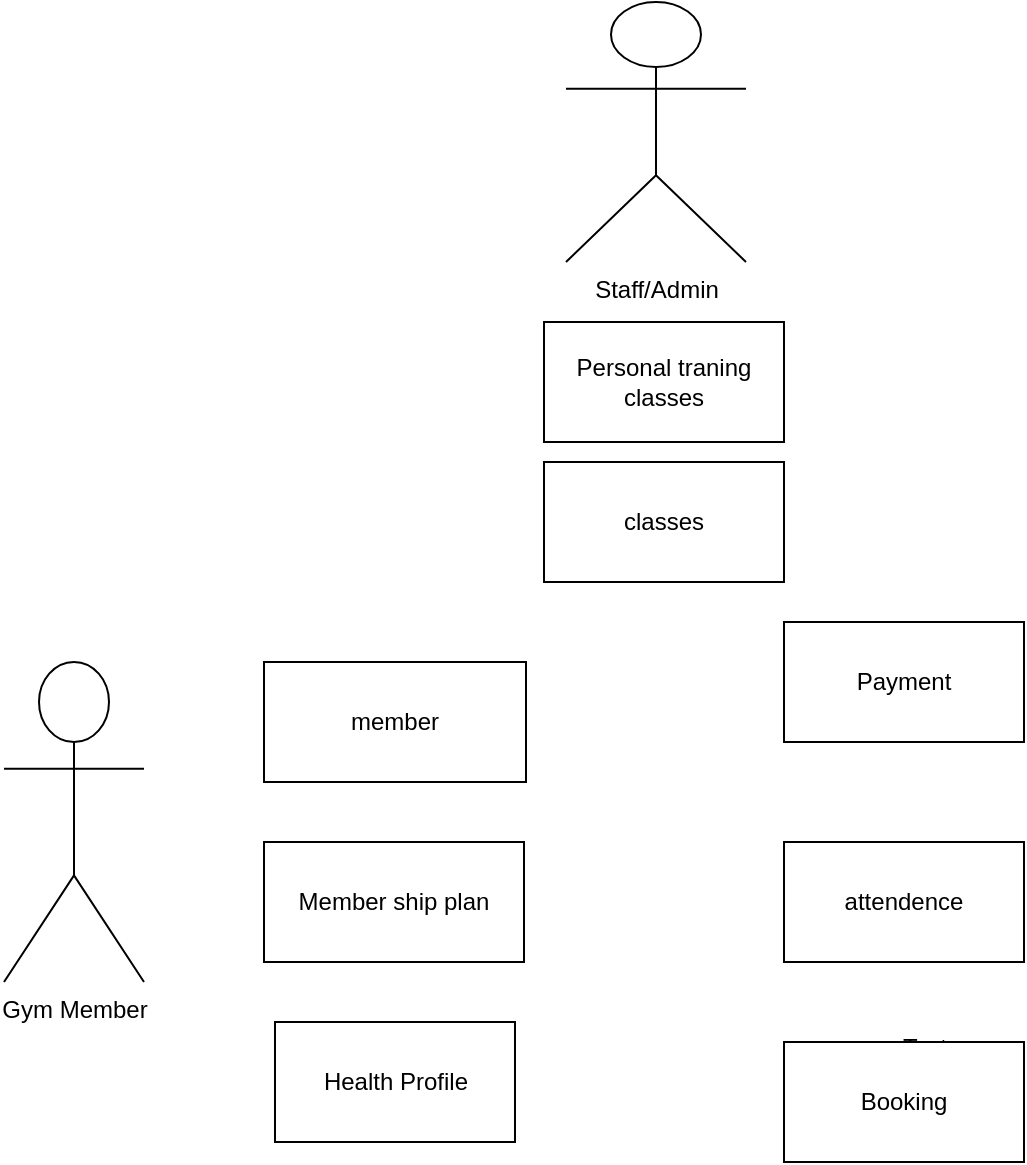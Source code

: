 <mxfile version="28.0.6">
  <diagram name="Page-1" id="AYaVsSUm5DG2bf35POAL">
    <mxGraphModel dx="524" dy="2171" grid="1" gridSize="10" guides="1" tooltips="1" connect="1" arrows="1" fold="1" page="1" pageScale="1" pageWidth="827" pageHeight="1169" math="0" shadow="0">
      <root>
        <mxCell id="0" />
        <mxCell id="1" parent="0" />
        <mxCell id="KlV_JWBOYiXgwJ-X8Dfn-1" value="member" style="rounded=0;whiteSpace=wrap;html=1;" vertex="1" parent="1">
          <mxGeometry x="1060" y="250" width="131" height="60" as="geometry" />
        </mxCell>
        <mxCell id="KlV_JWBOYiXgwJ-X8Dfn-2" value="Member ship plan" style="rounded=0;whiteSpace=wrap;html=1;" vertex="1" parent="1">
          <mxGeometry x="1060" y="340" width="130" height="60" as="geometry" />
        </mxCell>
        <mxCell id="KlV_JWBOYiXgwJ-X8Dfn-3" value="Gym Member" style="shape=umlActor;verticalLabelPosition=bottom;verticalAlign=top;html=1;outlineConnect=0;" vertex="1" parent="1">
          <mxGeometry x="930" y="250" width="70" height="160" as="geometry" />
        </mxCell>
        <mxCell id="KlV_JWBOYiXgwJ-X8Dfn-4" value="Staff/Admin" style="shape=umlActor;verticalLabelPosition=bottom;verticalAlign=top;html=1;outlineConnect=0;" vertex="1" parent="1">
          <mxGeometry x="1211" y="-80" width="90" height="130" as="geometry" />
        </mxCell>
        <mxCell id="KlV_JWBOYiXgwJ-X8Dfn-7" value="Health Profile" style="rounded=0;whiteSpace=wrap;html=1;" vertex="1" parent="1">
          <mxGeometry x="1065.5" y="430" width="120" height="60" as="geometry" />
        </mxCell>
        <mxCell id="KlV_JWBOYiXgwJ-X8Dfn-8" value="Payment" style="whiteSpace=wrap;html=1;" vertex="1" parent="1">
          <mxGeometry x="1320" y="230" width="120" height="60" as="geometry" />
        </mxCell>
        <mxCell id="KlV_JWBOYiXgwJ-X8Dfn-9" value="attendence" style="whiteSpace=wrap;html=1;" vertex="1" parent="1">
          <mxGeometry x="1320" y="340" width="120" height="60" as="geometry" />
        </mxCell>
        <mxCell id="KlV_JWBOYiXgwJ-X8Dfn-10" value="Text" style="text;html=1;align=center;verticalAlign=middle;resizable=0;points=[];autosize=1;strokeColor=none;fillColor=none;" vertex="1" parent="1">
          <mxGeometry x="1365" y="428" width="50" height="30" as="geometry" />
        </mxCell>
        <mxCell id="KlV_JWBOYiXgwJ-X8Dfn-11" value="Booking" style="whiteSpace=wrap;html=1;" vertex="1" parent="1">
          <mxGeometry x="1320" y="440" width="120" height="60" as="geometry" />
        </mxCell>
        <mxCell id="KlV_JWBOYiXgwJ-X8Dfn-12" value="Personal traning classes" style="whiteSpace=wrap;html=1;" vertex="1" parent="1">
          <mxGeometry x="1200" y="80" width="120" height="60" as="geometry" />
        </mxCell>
        <mxCell id="KlV_JWBOYiXgwJ-X8Dfn-13" value="classes" style="whiteSpace=wrap;html=1;" vertex="1" parent="1">
          <mxGeometry x="1200" y="150" width="120" height="60" as="geometry" />
        </mxCell>
      </root>
    </mxGraphModel>
  </diagram>
</mxfile>
